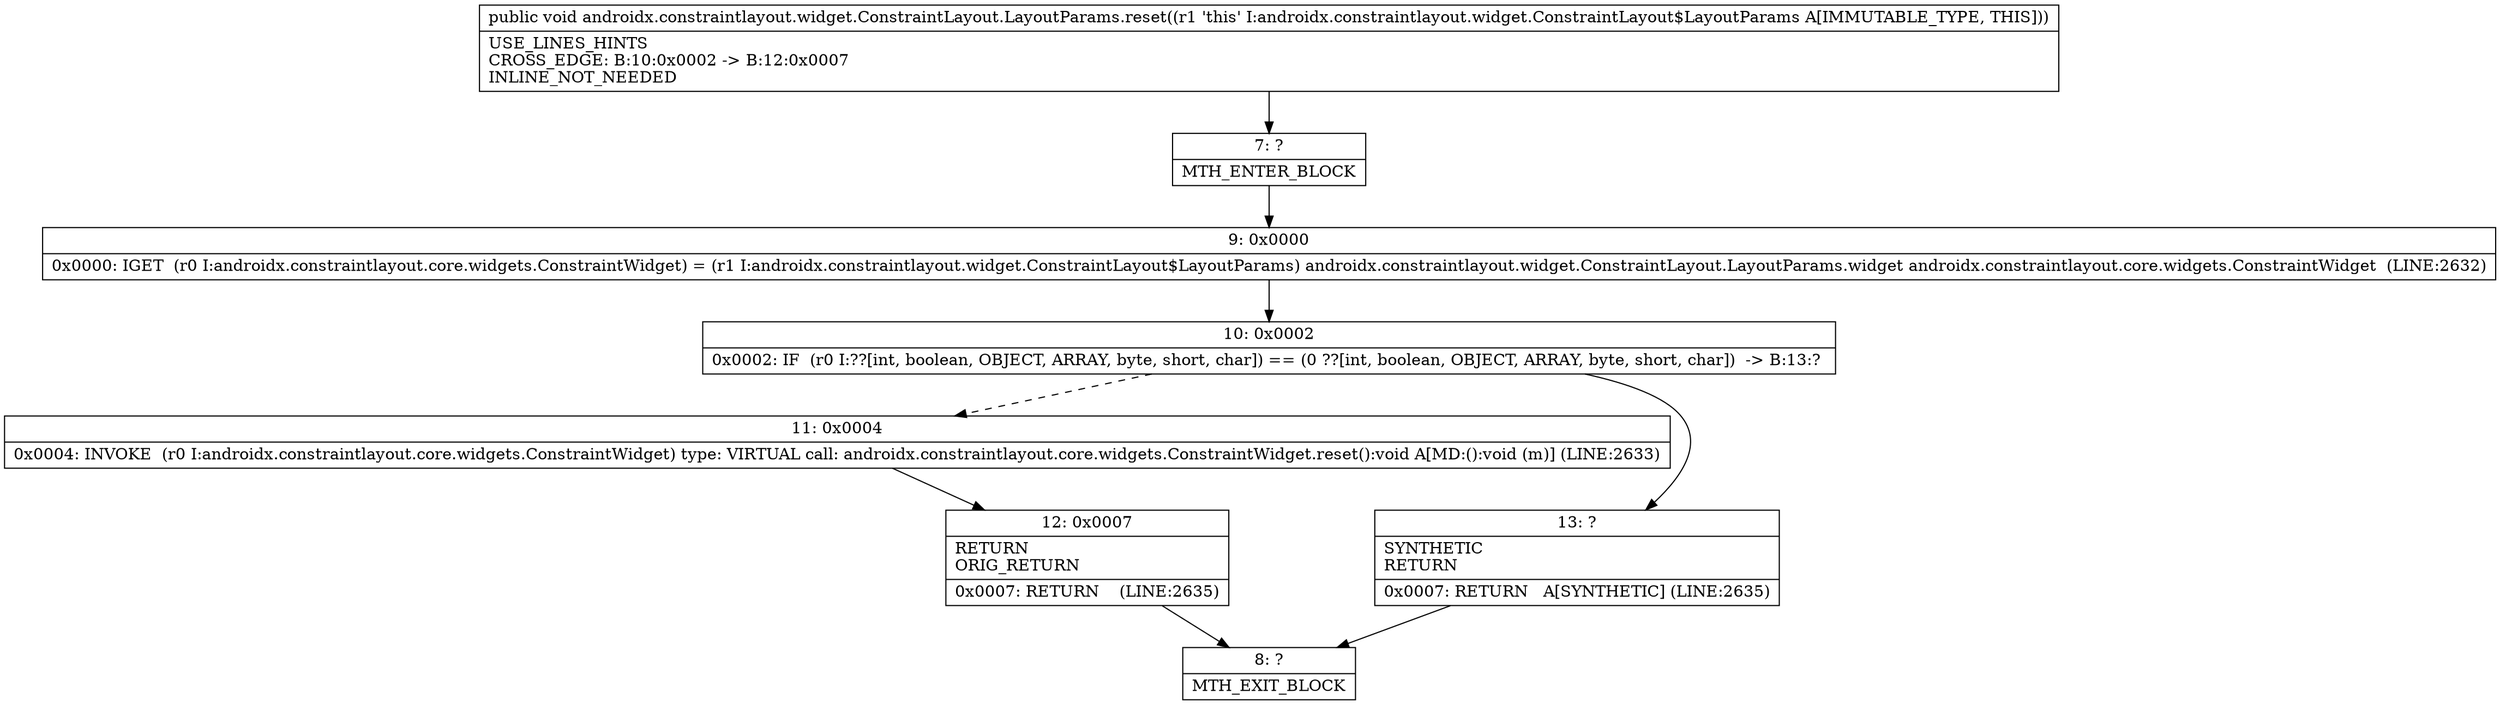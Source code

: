 digraph "CFG forandroidx.constraintlayout.widget.ConstraintLayout.LayoutParams.reset()V" {
Node_7 [shape=record,label="{7\:\ ?|MTH_ENTER_BLOCK\l}"];
Node_9 [shape=record,label="{9\:\ 0x0000|0x0000: IGET  (r0 I:androidx.constraintlayout.core.widgets.ConstraintWidget) = (r1 I:androidx.constraintlayout.widget.ConstraintLayout$LayoutParams) androidx.constraintlayout.widget.ConstraintLayout.LayoutParams.widget androidx.constraintlayout.core.widgets.ConstraintWidget  (LINE:2632)\l}"];
Node_10 [shape=record,label="{10\:\ 0x0002|0x0002: IF  (r0 I:??[int, boolean, OBJECT, ARRAY, byte, short, char]) == (0 ??[int, boolean, OBJECT, ARRAY, byte, short, char])  \-\> B:13:? \l}"];
Node_11 [shape=record,label="{11\:\ 0x0004|0x0004: INVOKE  (r0 I:androidx.constraintlayout.core.widgets.ConstraintWidget) type: VIRTUAL call: androidx.constraintlayout.core.widgets.ConstraintWidget.reset():void A[MD:():void (m)] (LINE:2633)\l}"];
Node_12 [shape=record,label="{12\:\ 0x0007|RETURN\lORIG_RETURN\l|0x0007: RETURN    (LINE:2635)\l}"];
Node_8 [shape=record,label="{8\:\ ?|MTH_EXIT_BLOCK\l}"];
Node_13 [shape=record,label="{13\:\ ?|SYNTHETIC\lRETURN\l|0x0007: RETURN   A[SYNTHETIC] (LINE:2635)\l}"];
MethodNode[shape=record,label="{public void androidx.constraintlayout.widget.ConstraintLayout.LayoutParams.reset((r1 'this' I:androidx.constraintlayout.widget.ConstraintLayout$LayoutParams A[IMMUTABLE_TYPE, THIS]))  | USE_LINES_HINTS\lCROSS_EDGE: B:10:0x0002 \-\> B:12:0x0007\lINLINE_NOT_NEEDED\l}"];
MethodNode -> Node_7;Node_7 -> Node_9;
Node_9 -> Node_10;
Node_10 -> Node_11[style=dashed];
Node_10 -> Node_13;
Node_11 -> Node_12;
Node_12 -> Node_8;
Node_13 -> Node_8;
}

